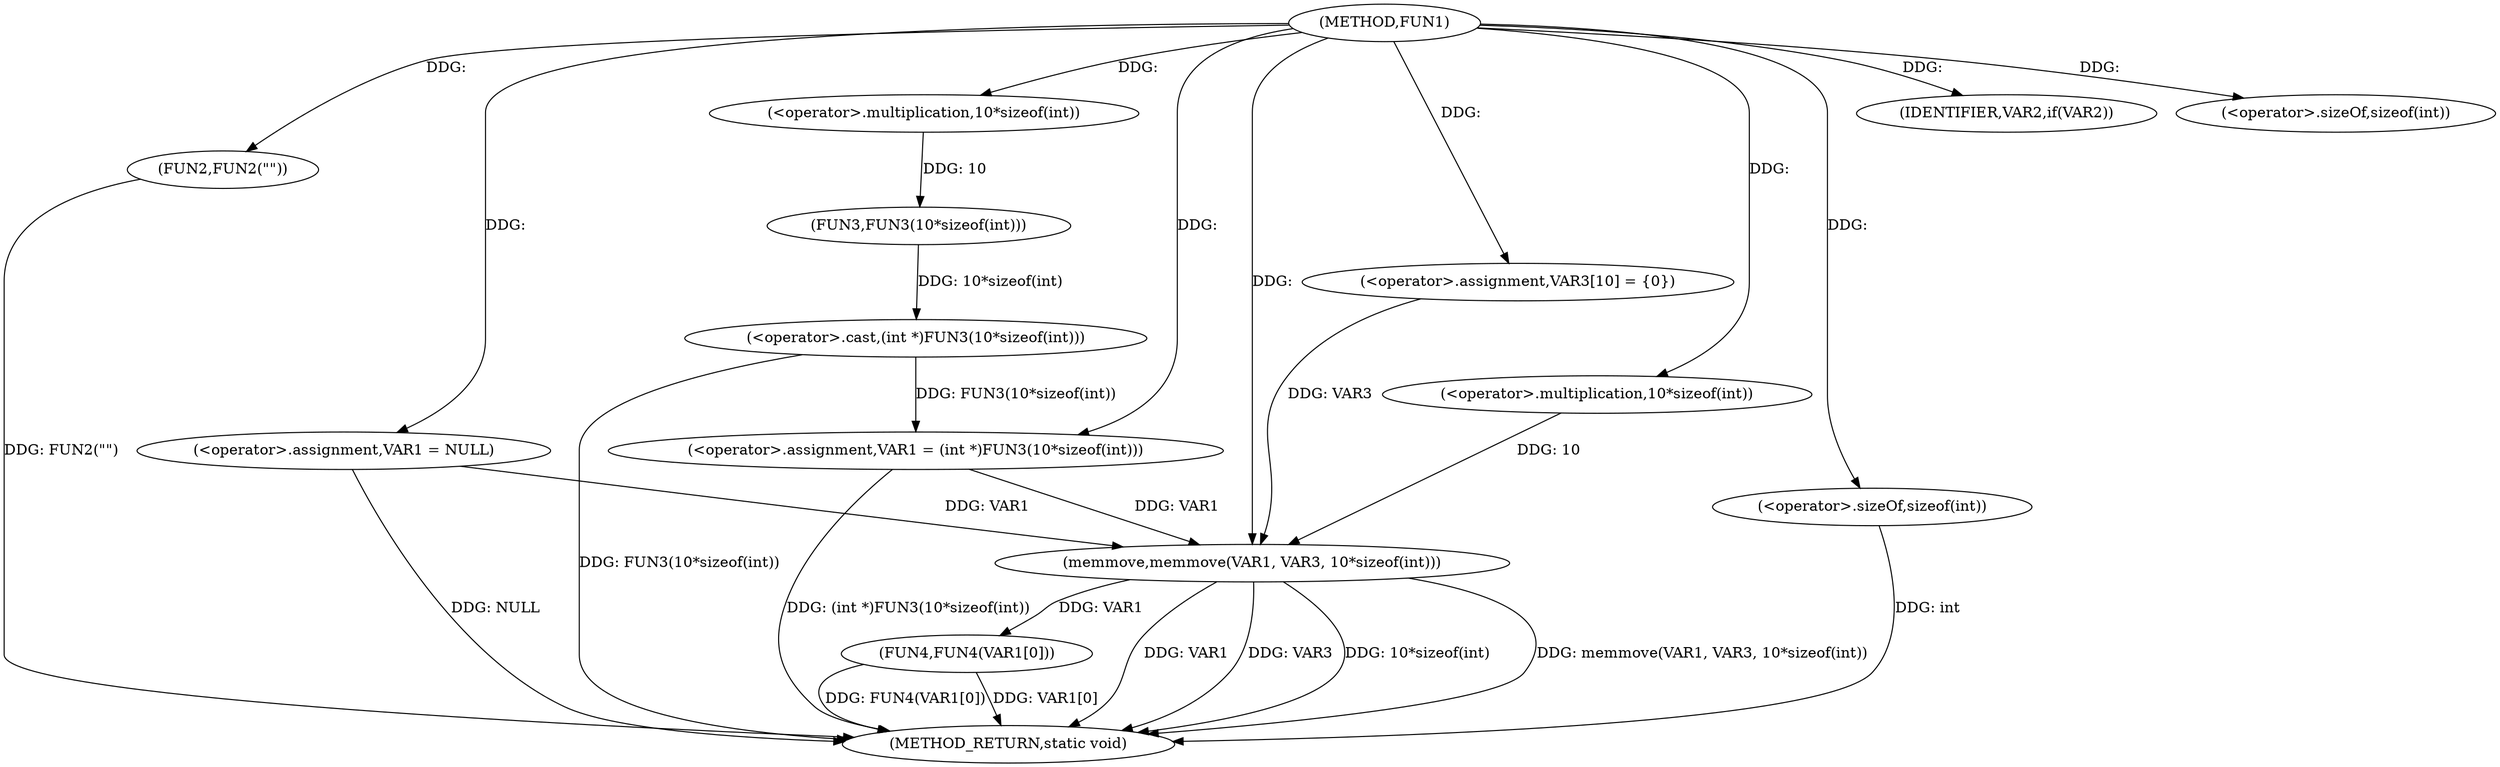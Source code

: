 digraph FUN1 {  
"1000100" [label = "(METHOD,FUN1)" ]
"1000137" [label = "(METHOD_RETURN,static void)" ]
"1000103" [label = "(<operator>.assignment,VAR1 = NULL)" ]
"1000107" [label = "(IDENTIFIER,VAR2,if(VAR2))" ]
"1000109" [label = "(FUN2,FUN2(\"\"))" ]
"1000113" [label = "(<operator>.assignment,VAR1 = (int *)FUN3(10*sizeof(int)))" ]
"1000115" [label = "(<operator>.cast,(int *)FUN3(10*sizeof(int)))" ]
"1000117" [label = "(FUN3,FUN3(10*sizeof(int)))" ]
"1000118" [label = "(<operator>.multiplication,10*sizeof(int))" ]
"1000120" [label = "(<operator>.sizeOf,sizeof(int))" ]
"1000124" [label = "(<operator>.assignment,VAR3[10] = {0})" ]
"1000126" [label = "(memmove,memmove(VAR1, VAR3, 10*sizeof(int)))" ]
"1000129" [label = "(<operator>.multiplication,10*sizeof(int))" ]
"1000131" [label = "(<operator>.sizeOf,sizeof(int))" ]
"1000133" [label = "(FUN4,FUN4(VAR1[0]))" ]
  "1000115" -> "1000137"  [ label = "DDG: FUN3(10*sizeof(int))"] 
  "1000126" -> "1000137"  [ label = "DDG: memmove(VAR1, VAR3, 10*sizeof(int))"] 
  "1000103" -> "1000137"  [ label = "DDG: NULL"] 
  "1000131" -> "1000137"  [ label = "DDG: int"] 
  "1000113" -> "1000137"  [ label = "DDG: (int *)FUN3(10*sizeof(int))"] 
  "1000126" -> "1000137"  [ label = "DDG: VAR1"] 
  "1000133" -> "1000137"  [ label = "DDG: FUN4(VAR1[0])"] 
  "1000126" -> "1000137"  [ label = "DDG: VAR3"] 
  "1000109" -> "1000137"  [ label = "DDG: FUN2(\"\")"] 
  "1000126" -> "1000137"  [ label = "DDG: 10*sizeof(int)"] 
  "1000133" -> "1000137"  [ label = "DDG: VAR1[0]"] 
  "1000100" -> "1000103"  [ label = "DDG: "] 
  "1000100" -> "1000107"  [ label = "DDG: "] 
  "1000100" -> "1000109"  [ label = "DDG: "] 
  "1000115" -> "1000113"  [ label = "DDG: FUN3(10*sizeof(int))"] 
  "1000100" -> "1000113"  [ label = "DDG: "] 
  "1000117" -> "1000115"  [ label = "DDG: 10*sizeof(int)"] 
  "1000118" -> "1000117"  [ label = "DDG: 10"] 
  "1000100" -> "1000118"  [ label = "DDG: "] 
  "1000100" -> "1000120"  [ label = "DDG: "] 
  "1000100" -> "1000124"  [ label = "DDG: "] 
  "1000103" -> "1000126"  [ label = "DDG: VAR1"] 
  "1000113" -> "1000126"  [ label = "DDG: VAR1"] 
  "1000100" -> "1000126"  [ label = "DDG: "] 
  "1000124" -> "1000126"  [ label = "DDG: VAR3"] 
  "1000129" -> "1000126"  [ label = "DDG: 10"] 
  "1000100" -> "1000129"  [ label = "DDG: "] 
  "1000100" -> "1000131"  [ label = "DDG: "] 
  "1000126" -> "1000133"  [ label = "DDG: VAR1"] 
}
